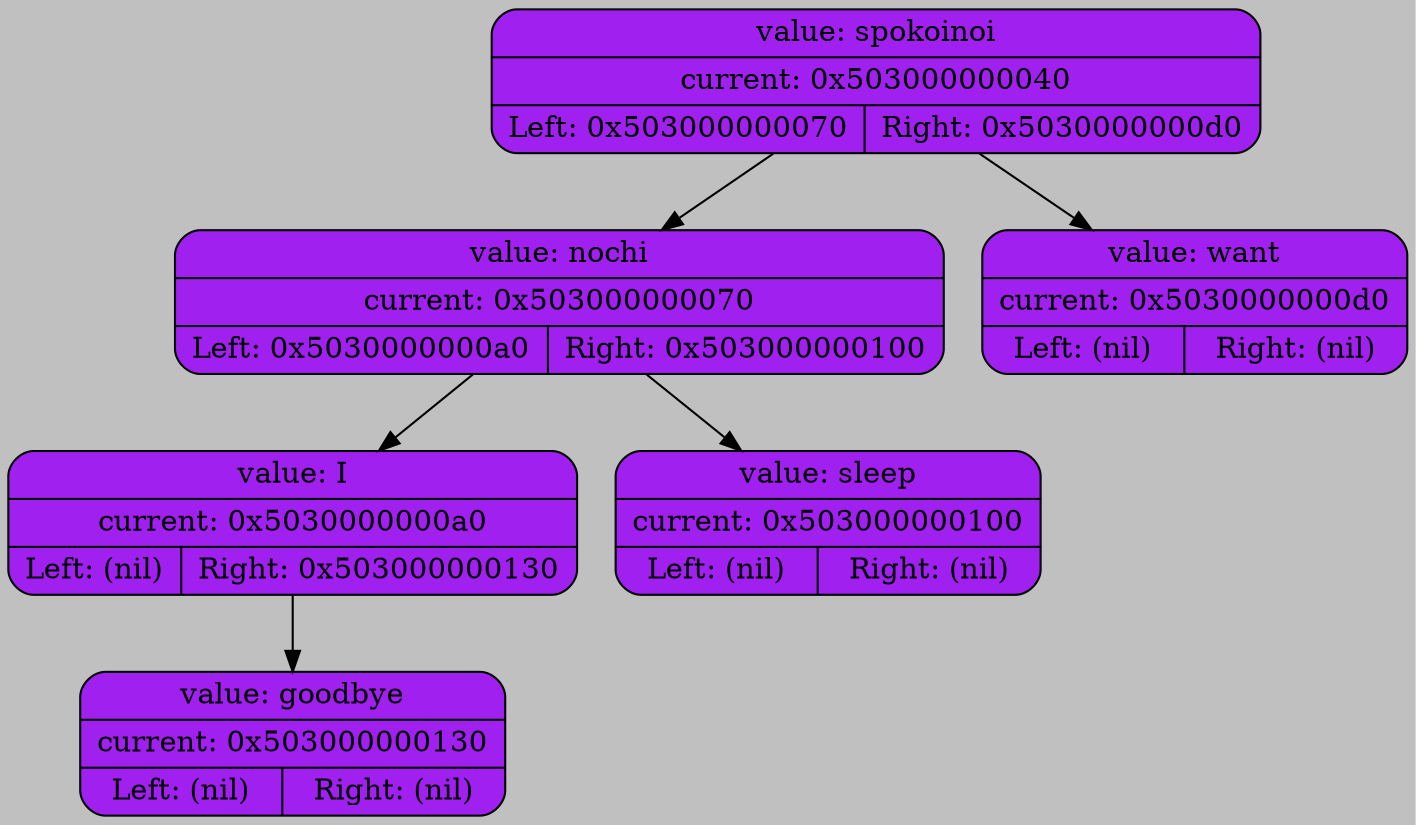 digraph BinaryTree {
    bgcolor="#C0C0C0";

    node [shape=record];
    "0x503000000040" [shape=Mrecord, style=filled; fillcolor="purple"; label="{value: spokoinoi | current: 0x503000000040 | { Left: 0x503000000070 | Right: 0x5030000000d0 } }"];
    "0x503000000040" -> "0x503000000070";
    "0x503000000070" [shape=Mrecord, style=filled; fillcolor="purple"; label="{value: nochi | current: 0x503000000070 | { Left: 0x5030000000a0 | Right: 0x503000000100 } }"];
    "0x503000000070" -> "0x5030000000a0";
    "0x5030000000a0" [shape=Mrecord, style=filled; fillcolor="purple"; label="{value: I | current: 0x5030000000a0 | { Left: (nil) | Right: 0x503000000130 } }"];
    "0x5030000000a0" -> "0x503000000130";
    "0x503000000130" [shape=Mrecord, style=filled; fillcolor="purple"; label="{value: goodbye | current: 0x503000000130 | { Left: (nil) | Right: (nil) } }"];
    "0x503000000070" -> "0x503000000100";
    "0x503000000100" [shape=Mrecord, style=filled; fillcolor="purple"; label="{value: sleep | current: 0x503000000100 | { Left: (nil) | Right: (nil) } }"];
    "0x503000000040" -> "0x5030000000d0";
    "0x5030000000d0" [shape=Mrecord, style=filled; fillcolor="purple"; label="{value: want | current: 0x5030000000d0 | { Left: (nil) | Right: (nil) } }"];
}
